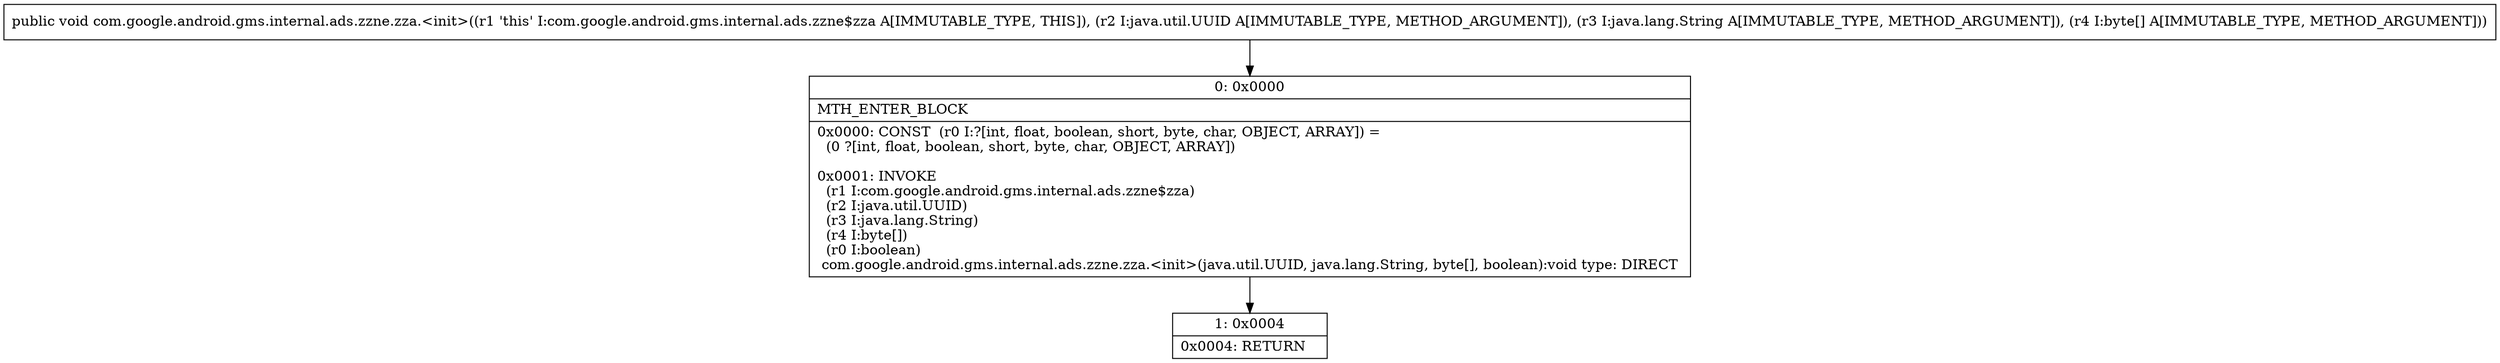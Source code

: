 digraph "CFG forcom.google.android.gms.internal.ads.zzne.zza.\<init\>(Ljava\/util\/UUID;Ljava\/lang\/String;[B)V" {
Node_0 [shape=record,label="{0\:\ 0x0000|MTH_ENTER_BLOCK\l|0x0000: CONST  (r0 I:?[int, float, boolean, short, byte, char, OBJECT, ARRAY]) = \l  (0 ?[int, float, boolean, short, byte, char, OBJECT, ARRAY])\l \l0x0001: INVOKE  \l  (r1 I:com.google.android.gms.internal.ads.zzne$zza)\l  (r2 I:java.util.UUID)\l  (r3 I:java.lang.String)\l  (r4 I:byte[])\l  (r0 I:boolean)\l com.google.android.gms.internal.ads.zzne.zza.\<init\>(java.util.UUID, java.lang.String, byte[], boolean):void type: DIRECT \l}"];
Node_1 [shape=record,label="{1\:\ 0x0004|0x0004: RETURN   \l}"];
MethodNode[shape=record,label="{public void com.google.android.gms.internal.ads.zzne.zza.\<init\>((r1 'this' I:com.google.android.gms.internal.ads.zzne$zza A[IMMUTABLE_TYPE, THIS]), (r2 I:java.util.UUID A[IMMUTABLE_TYPE, METHOD_ARGUMENT]), (r3 I:java.lang.String A[IMMUTABLE_TYPE, METHOD_ARGUMENT]), (r4 I:byte[] A[IMMUTABLE_TYPE, METHOD_ARGUMENT])) }"];
MethodNode -> Node_0;
Node_0 -> Node_1;
}

